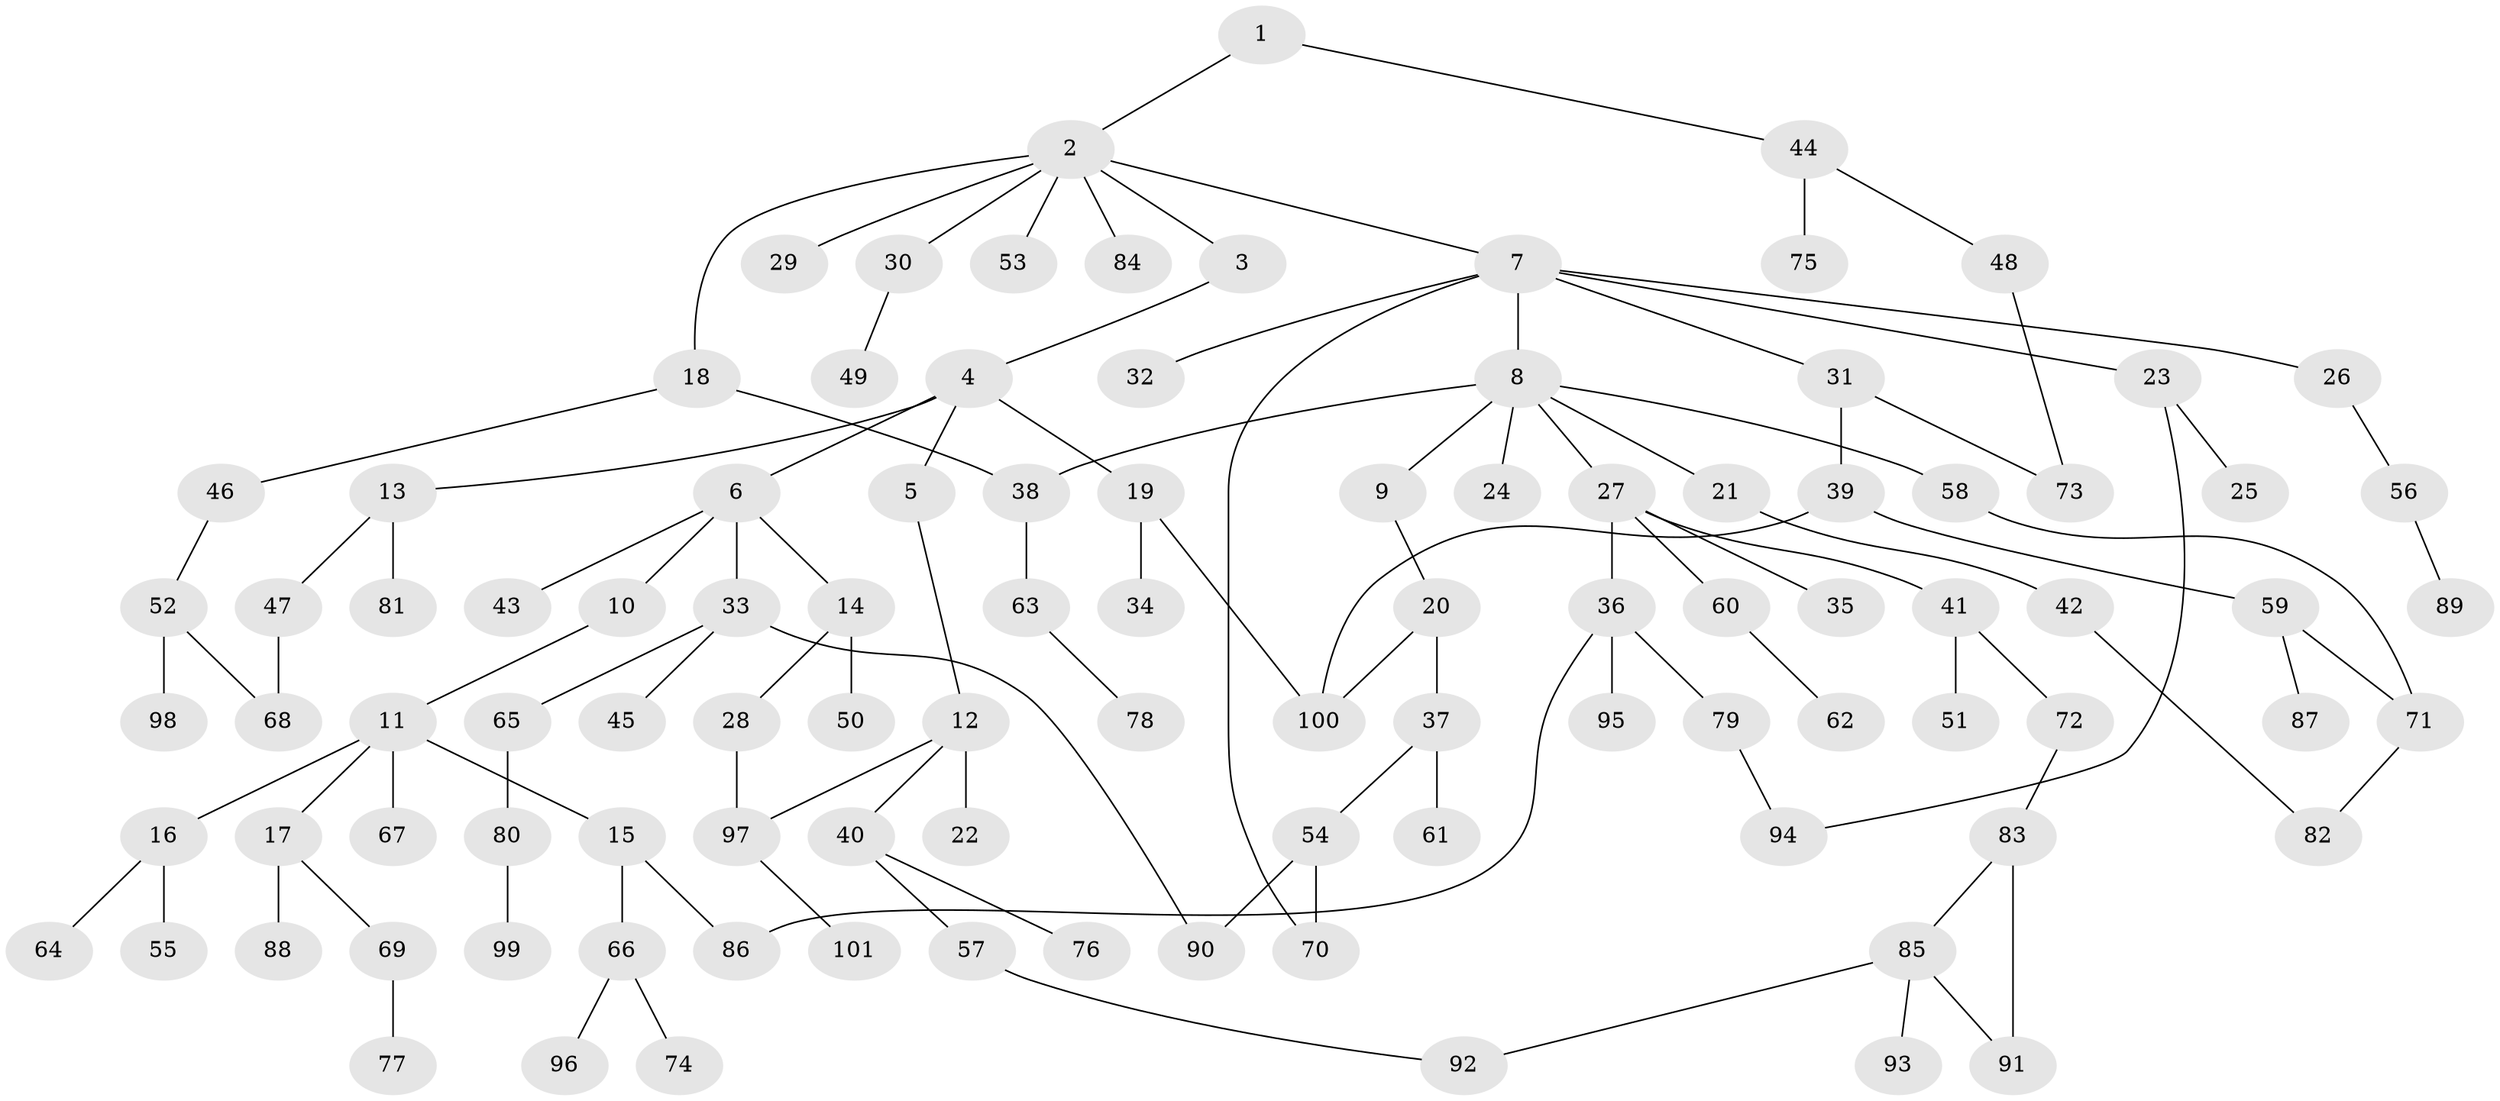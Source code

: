 // coarse degree distribution, {7: 0.02857142857142857, 5: 0.02857142857142857, 2: 0.32857142857142857, 8: 0.02857142857142857, 3: 0.14285714285714285, 6: 0.014285714285714285, 4: 0.05714285714285714, 1: 0.37142857142857144}
// Generated by graph-tools (version 1.1) at 2025/17/03/04/25 18:17:09]
// undirected, 101 vertices, 114 edges
graph export_dot {
graph [start="1"]
  node [color=gray90,style=filled];
  1;
  2;
  3;
  4;
  5;
  6;
  7;
  8;
  9;
  10;
  11;
  12;
  13;
  14;
  15;
  16;
  17;
  18;
  19;
  20;
  21;
  22;
  23;
  24;
  25;
  26;
  27;
  28;
  29;
  30;
  31;
  32;
  33;
  34;
  35;
  36;
  37;
  38;
  39;
  40;
  41;
  42;
  43;
  44;
  45;
  46;
  47;
  48;
  49;
  50;
  51;
  52;
  53;
  54;
  55;
  56;
  57;
  58;
  59;
  60;
  61;
  62;
  63;
  64;
  65;
  66;
  67;
  68;
  69;
  70;
  71;
  72;
  73;
  74;
  75;
  76;
  77;
  78;
  79;
  80;
  81;
  82;
  83;
  84;
  85;
  86;
  87;
  88;
  89;
  90;
  91;
  92;
  93;
  94;
  95;
  96;
  97;
  98;
  99;
  100;
  101;
  1 -- 2;
  1 -- 44;
  2 -- 3;
  2 -- 7;
  2 -- 18;
  2 -- 29;
  2 -- 30;
  2 -- 53;
  2 -- 84;
  3 -- 4;
  4 -- 5;
  4 -- 6;
  4 -- 13;
  4 -- 19;
  5 -- 12;
  6 -- 10;
  6 -- 14;
  6 -- 33;
  6 -- 43;
  7 -- 8;
  7 -- 23;
  7 -- 26;
  7 -- 31;
  7 -- 32;
  7 -- 70;
  8 -- 9;
  8 -- 21;
  8 -- 24;
  8 -- 27;
  8 -- 58;
  8 -- 38;
  9 -- 20;
  10 -- 11;
  11 -- 15;
  11 -- 16;
  11 -- 17;
  11 -- 67;
  12 -- 22;
  12 -- 40;
  12 -- 97;
  13 -- 47;
  13 -- 81;
  14 -- 28;
  14 -- 50;
  15 -- 66;
  15 -- 86;
  16 -- 55;
  16 -- 64;
  17 -- 69;
  17 -- 88;
  18 -- 38;
  18 -- 46;
  19 -- 34;
  19 -- 100;
  20 -- 37;
  20 -- 100;
  21 -- 42;
  23 -- 25;
  23 -- 94;
  26 -- 56;
  27 -- 35;
  27 -- 36;
  27 -- 41;
  27 -- 60;
  28 -- 97;
  30 -- 49;
  31 -- 39;
  31 -- 73;
  33 -- 45;
  33 -- 65;
  33 -- 90;
  36 -- 79;
  36 -- 86;
  36 -- 95;
  37 -- 54;
  37 -- 61;
  38 -- 63;
  39 -- 59;
  39 -- 100;
  40 -- 57;
  40 -- 76;
  41 -- 51;
  41 -- 72;
  42 -- 82;
  44 -- 48;
  44 -- 75;
  46 -- 52;
  47 -- 68;
  48 -- 73;
  52 -- 98;
  52 -- 68;
  54 -- 70;
  54 -- 90;
  56 -- 89;
  57 -- 92;
  58 -- 71;
  59 -- 87;
  59 -- 71;
  60 -- 62;
  63 -- 78;
  65 -- 80;
  66 -- 74;
  66 -- 96;
  69 -- 77;
  71 -- 82;
  72 -- 83;
  79 -- 94;
  80 -- 99;
  83 -- 85;
  83 -- 91;
  85 -- 91;
  85 -- 93;
  85 -- 92;
  97 -- 101;
}
